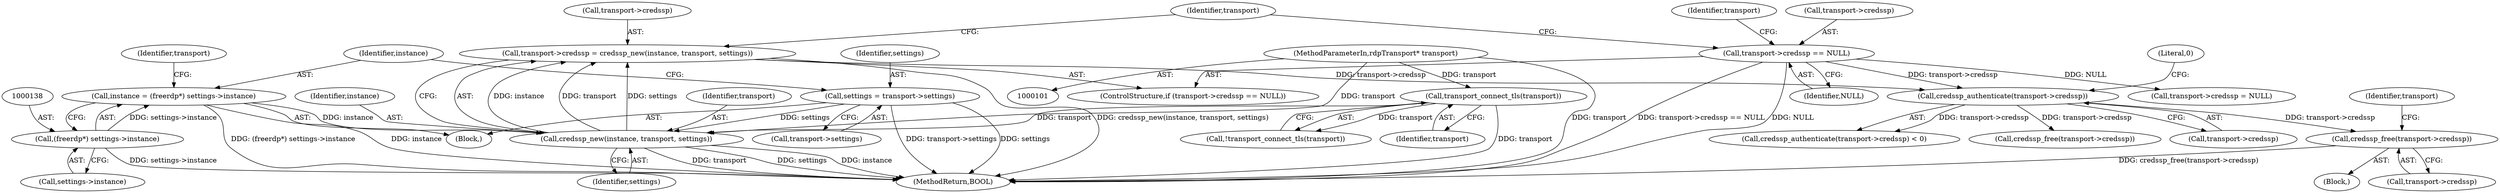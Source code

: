 digraph "0_FreeRDP_0773bb9303d24473fe1185d85a424dfe159aff53_2@API" {
"1000173" [label="(Call,credssp_free(transport->credssp))"];
"1000158" [label="(Call,credssp_authenticate(transport->credssp))"];
"1000143" [label="(Call,transport->credssp == NULL)"];
"1000148" [label="(Call,transport->credssp = credssp_new(instance, transport, settings))"];
"1000152" [label="(Call,credssp_new(instance, transport, settings))"];
"1000135" [label="(Call,instance = (freerdp*) settings->instance)"];
"1000137" [label="(Call,(freerdp*) settings->instance)"];
"1000116" [label="(Call,transport_connect_tls(transport))"];
"1000102" [label="(MethodParameterIn,rdpTransport* transport)"];
"1000130" [label="(Call,settings = transport->settings)"];
"1000145" [label="(Identifier,transport)"];
"1000154" [label="(Identifier,transport)"];
"1000149" [label="(Call,transport->credssp)"];
"1000177" [label="(Call,transport->credssp = NULL)"];
"1000117" [label="(Identifier,transport)"];
"1000142" [label="(ControlStructure,if (transport->credssp == NULL))"];
"1000162" [label="(Literal,0)"];
"1000137" [label="(Call,(freerdp*) settings->instance)"];
"1000130" [label="(Call,settings = transport->settings)"];
"1000190" [label="(MethodReturn,BOOL)"];
"1000148" [label="(Call,transport->credssp = credssp_new(instance, transport, settings))"];
"1000144" [label="(Call,transport->credssp)"];
"1000155" [label="(Identifier,settings)"];
"1000153" [label="(Identifier,instance)"];
"1000150" [label="(Identifier,transport)"];
"1000163" [label="(Block,)"];
"1000173" [label="(Call,credssp_free(transport->credssp))"];
"1000179" [label="(Identifier,transport)"];
"1000158" [label="(Call,credssp_authenticate(transport->credssp))"];
"1000160" [label="(Identifier,transport)"];
"1000115" [label="(Call,!transport_connect_tls(transport))"];
"1000135" [label="(Call,instance = (freerdp*) settings->instance)"];
"1000139" [label="(Call,settings->instance)"];
"1000184" [label="(Call,credssp_free(transport->credssp))"];
"1000143" [label="(Call,transport->credssp == NULL)"];
"1000136" [label="(Identifier,instance)"];
"1000103" [label="(Block,)"];
"1000159" [label="(Call,transport->credssp)"];
"1000174" [label="(Call,transport->credssp)"];
"1000131" [label="(Identifier,settings)"];
"1000132" [label="(Call,transport->settings)"];
"1000157" [label="(Call,credssp_authenticate(transport->credssp) < 0)"];
"1000116" [label="(Call,transport_connect_tls(transport))"];
"1000152" [label="(Call,credssp_new(instance, transport, settings))"];
"1000102" [label="(MethodParameterIn,rdpTransport* transport)"];
"1000147" [label="(Identifier,NULL)"];
"1000173" -> "1000163"  [label="AST: "];
"1000173" -> "1000174"  [label="CFG: "];
"1000174" -> "1000173"  [label="AST: "];
"1000179" -> "1000173"  [label="CFG: "];
"1000173" -> "1000190"  [label="DDG: credssp_free(transport->credssp)"];
"1000158" -> "1000173"  [label="DDG: transport->credssp"];
"1000158" -> "1000157"  [label="AST: "];
"1000158" -> "1000159"  [label="CFG: "];
"1000159" -> "1000158"  [label="AST: "];
"1000162" -> "1000158"  [label="CFG: "];
"1000158" -> "1000157"  [label="DDG: transport->credssp"];
"1000143" -> "1000158"  [label="DDG: transport->credssp"];
"1000148" -> "1000158"  [label="DDG: transport->credssp"];
"1000158" -> "1000184"  [label="DDG: transport->credssp"];
"1000143" -> "1000142"  [label="AST: "];
"1000143" -> "1000147"  [label="CFG: "];
"1000144" -> "1000143"  [label="AST: "];
"1000147" -> "1000143"  [label="AST: "];
"1000150" -> "1000143"  [label="CFG: "];
"1000160" -> "1000143"  [label="CFG: "];
"1000143" -> "1000190"  [label="DDG: transport->credssp == NULL"];
"1000143" -> "1000190"  [label="DDG: NULL"];
"1000143" -> "1000177"  [label="DDG: NULL"];
"1000148" -> "1000142"  [label="AST: "];
"1000148" -> "1000152"  [label="CFG: "];
"1000149" -> "1000148"  [label="AST: "];
"1000152" -> "1000148"  [label="AST: "];
"1000160" -> "1000148"  [label="CFG: "];
"1000148" -> "1000190"  [label="DDG: credssp_new(instance, transport, settings)"];
"1000152" -> "1000148"  [label="DDG: instance"];
"1000152" -> "1000148"  [label="DDG: transport"];
"1000152" -> "1000148"  [label="DDG: settings"];
"1000152" -> "1000155"  [label="CFG: "];
"1000153" -> "1000152"  [label="AST: "];
"1000154" -> "1000152"  [label="AST: "];
"1000155" -> "1000152"  [label="AST: "];
"1000152" -> "1000190"  [label="DDG: transport"];
"1000152" -> "1000190"  [label="DDG: settings"];
"1000152" -> "1000190"  [label="DDG: instance"];
"1000135" -> "1000152"  [label="DDG: instance"];
"1000116" -> "1000152"  [label="DDG: transport"];
"1000102" -> "1000152"  [label="DDG: transport"];
"1000130" -> "1000152"  [label="DDG: settings"];
"1000135" -> "1000103"  [label="AST: "];
"1000135" -> "1000137"  [label="CFG: "];
"1000136" -> "1000135"  [label="AST: "];
"1000137" -> "1000135"  [label="AST: "];
"1000145" -> "1000135"  [label="CFG: "];
"1000135" -> "1000190"  [label="DDG: (freerdp*) settings->instance"];
"1000135" -> "1000190"  [label="DDG: instance"];
"1000137" -> "1000135"  [label="DDG: settings->instance"];
"1000137" -> "1000139"  [label="CFG: "];
"1000138" -> "1000137"  [label="AST: "];
"1000139" -> "1000137"  [label="AST: "];
"1000137" -> "1000190"  [label="DDG: settings->instance"];
"1000116" -> "1000115"  [label="AST: "];
"1000116" -> "1000117"  [label="CFG: "];
"1000117" -> "1000116"  [label="AST: "];
"1000115" -> "1000116"  [label="CFG: "];
"1000116" -> "1000190"  [label="DDG: transport"];
"1000116" -> "1000115"  [label="DDG: transport"];
"1000102" -> "1000116"  [label="DDG: transport"];
"1000102" -> "1000101"  [label="AST: "];
"1000102" -> "1000190"  [label="DDG: transport"];
"1000130" -> "1000103"  [label="AST: "];
"1000130" -> "1000132"  [label="CFG: "];
"1000131" -> "1000130"  [label="AST: "];
"1000132" -> "1000130"  [label="AST: "];
"1000136" -> "1000130"  [label="CFG: "];
"1000130" -> "1000190"  [label="DDG: transport->settings"];
"1000130" -> "1000190"  [label="DDG: settings"];
}
